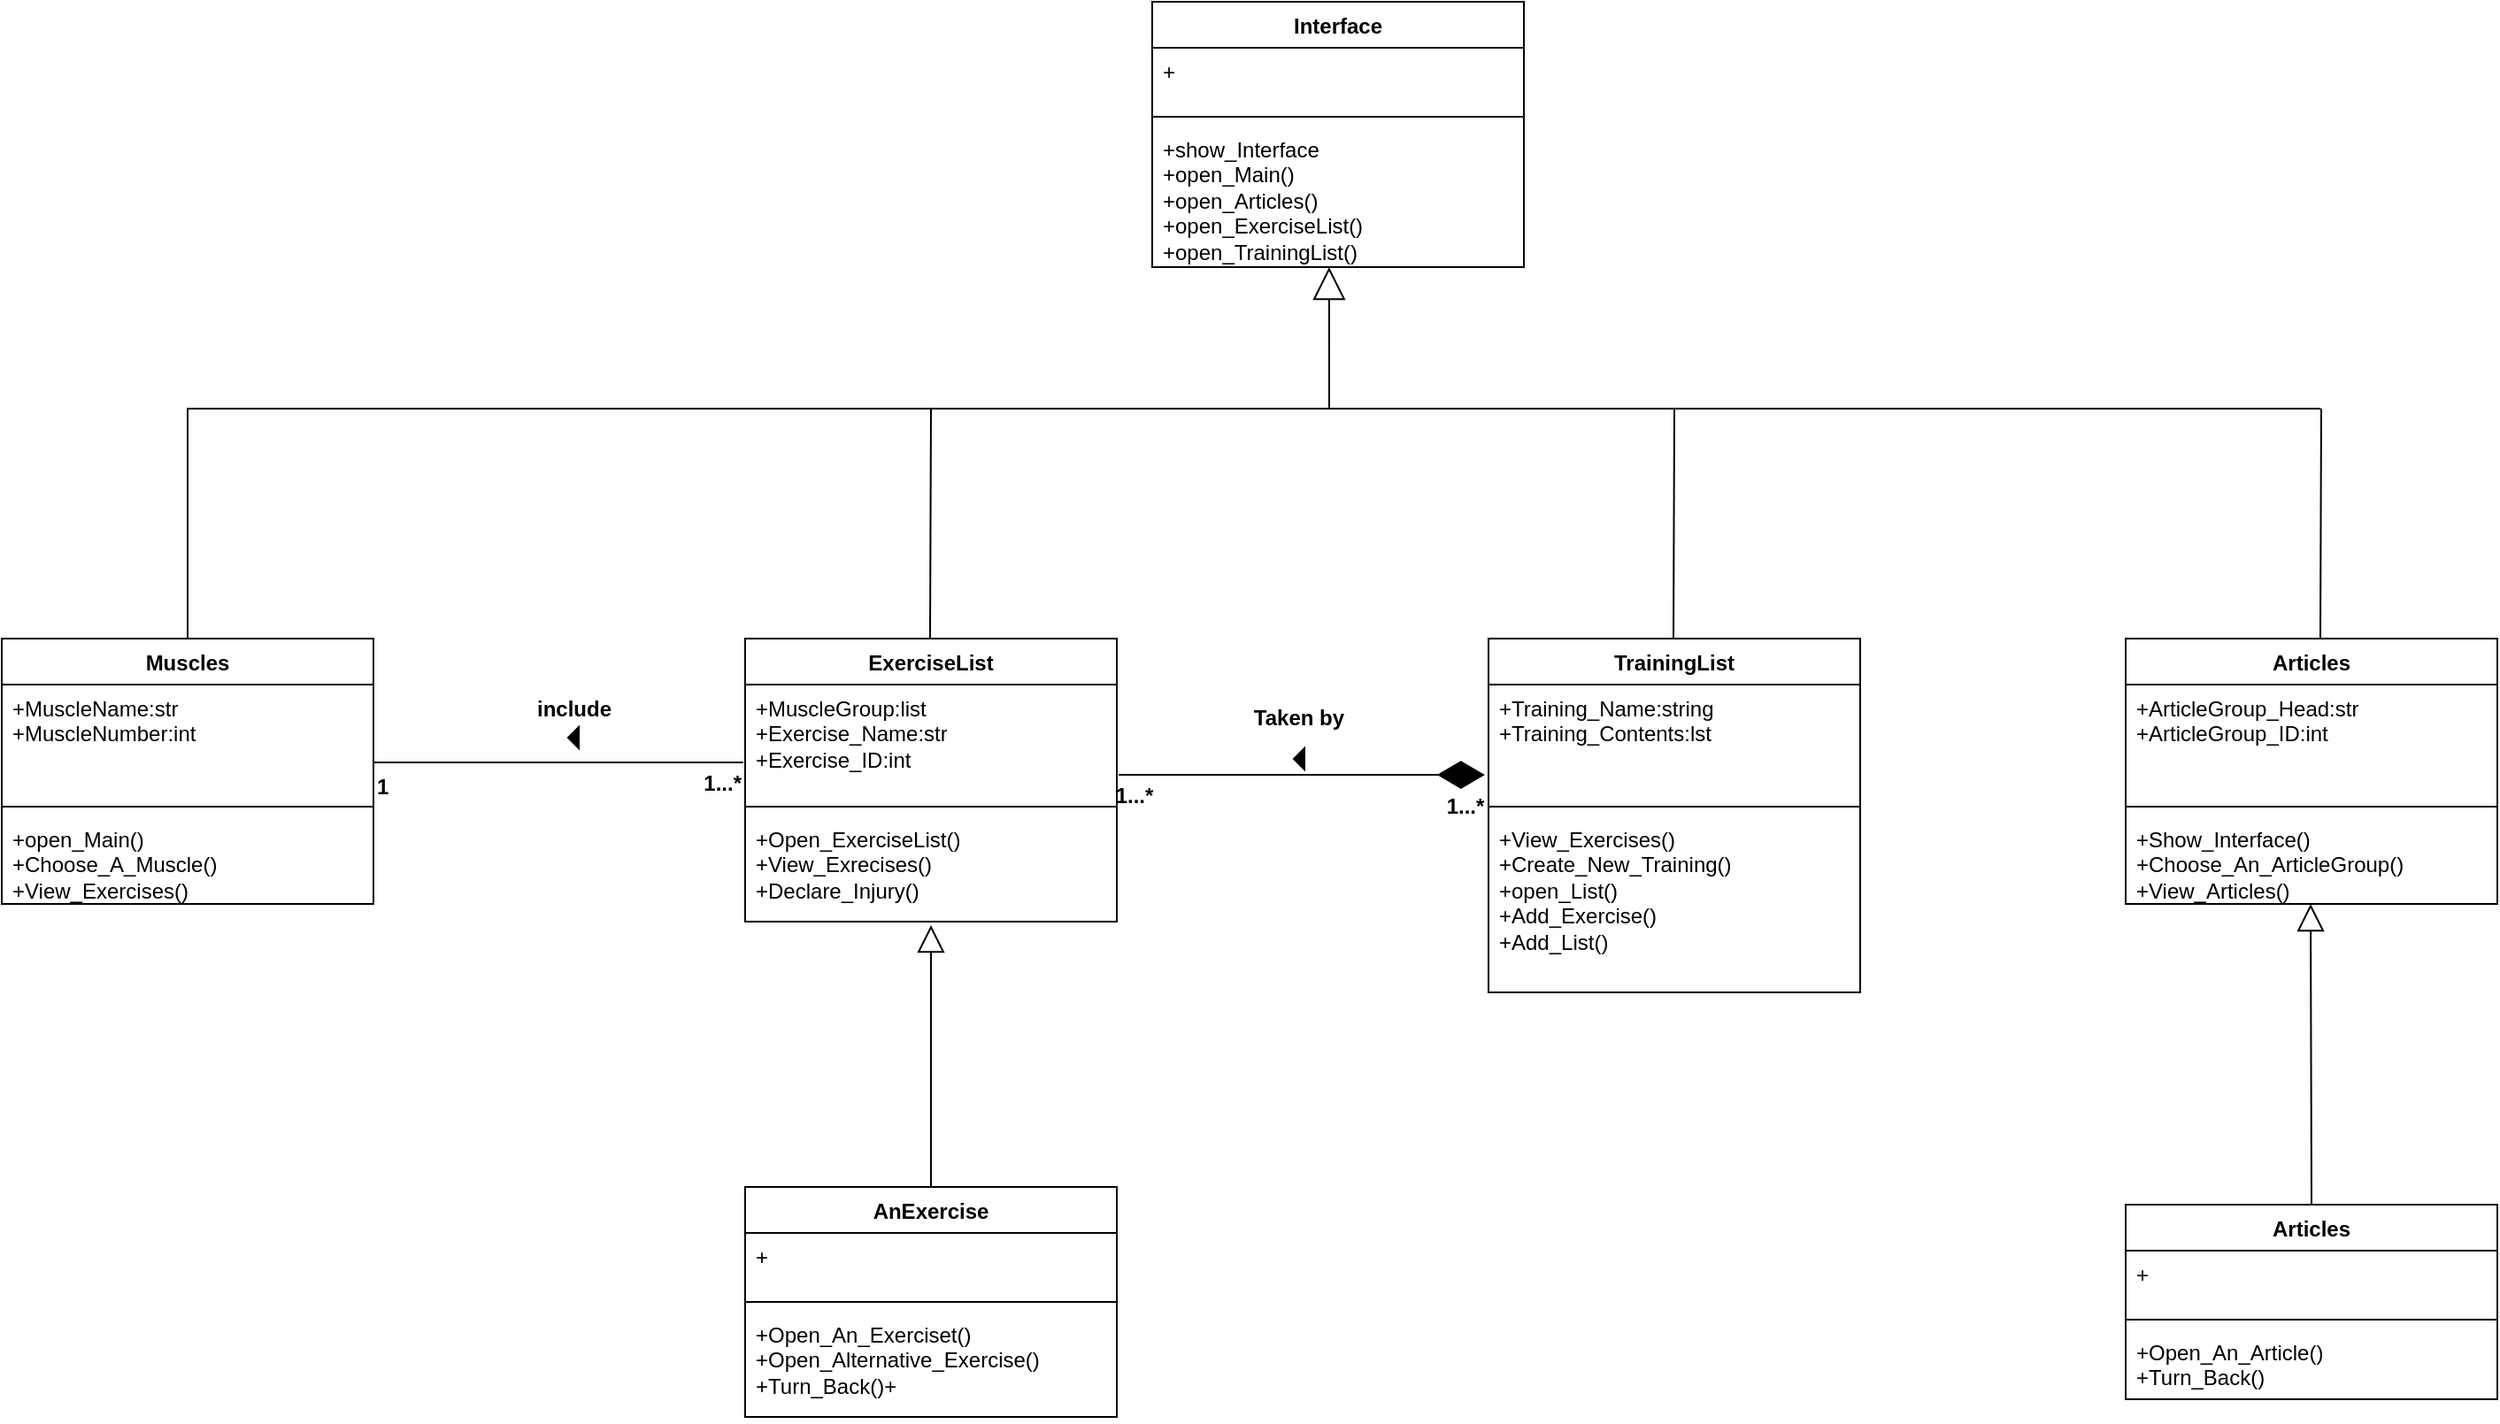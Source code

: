 <mxfile version="21.2.3">
  <diagram name="Sayfa -1" id="091_q5dTwUZiL7Eqj2wS">
    <mxGraphModel dx="1050" dy="566" grid="1" gridSize="10" guides="1" tooltips="1" connect="1" arrows="1" fold="1" page="1" pageScale="1" pageWidth="827" pageHeight="1169" math="0" shadow="0">
      <root>
        <mxCell id="0" />
        <mxCell id="1" parent="0" />
        <mxCell id="0l-_4JvOUnKm2slfc2UR-9" value="ExerciseList" style="swimlane;fontStyle=1;align=center;verticalAlign=top;childLayout=stackLayout;horizontal=1;startSize=26;horizontalStack=0;resizeParent=1;resizeParentMax=0;resizeLast=0;collapsible=1;marginBottom=0;whiteSpace=wrap;html=1;" parent="1" vertex="1">
          <mxGeometry x="450" y="360" width="210" height="160" as="geometry">
            <mxRectangle x="160" y="130" width="100" height="30" as="alternateBounds" />
          </mxGeometry>
        </mxCell>
        <mxCell id="0l-_4JvOUnKm2slfc2UR-10" value="&lt;div&gt;+MuscleGroup:list&lt;br&gt;&lt;/div&gt;&lt;div&gt;+Exercise_Name:str&lt;/div&gt;&lt;div&gt;+Exercise_ID:int&lt;br&gt;&lt;/div&gt;" style="text;strokeColor=none;fillColor=none;align=left;verticalAlign=top;spacingLeft=4;spacingRight=4;overflow=hidden;rotatable=0;points=[[0,0.5],[1,0.5]];portConstraint=eastwest;whiteSpace=wrap;html=1;" parent="0l-_4JvOUnKm2slfc2UR-9" vertex="1">
          <mxGeometry y="26" width="210" height="64" as="geometry" />
        </mxCell>
        <mxCell id="0l-_4JvOUnKm2slfc2UR-11" value="" style="line;strokeWidth=1;fillColor=none;align=left;verticalAlign=middle;spacingTop=-1;spacingLeft=3;spacingRight=3;rotatable=0;labelPosition=right;points=[];portConstraint=eastwest;strokeColor=inherit;" parent="0l-_4JvOUnKm2slfc2UR-9" vertex="1">
          <mxGeometry y="90" width="210" height="10" as="geometry" />
        </mxCell>
        <mxCell id="0l-_4JvOUnKm2slfc2UR-12" value="&lt;div&gt;+Open_ExerciseList()&lt;br&gt;&lt;/div&gt;&lt;div&gt;+View_Exrecises()&lt;/div&gt;&lt;div&gt;+Declare_Injury()&lt;/div&gt;&lt;div&gt;&lt;br&gt;&lt;/div&gt;" style="text;strokeColor=none;fillColor=none;align=left;verticalAlign=top;spacingLeft=4;spacingRight=4;overflow=hidden;rotatable=0;points=[[0,0.5],[1,0.5]];portConstraint=eastwest;whiteSpace=wrap;html=1;" parent="0l-_4JvOUnKm2slfc2UR-9" vertex="1">
          <mxGeometry y="100" width="210" height="60" as="geometry" />
        </mxCell>
        <mxCell id="0l-_4JvOUnKm2slfc2UR-13" value="TrainingList" style="swimlane;fontStyle=1;align=center;verticalAlign=top;childLayout=stackLayout;horizontal=1;startSize=26;horizontalStack=0;resizeParent=1;resizeParentMax=0;resizeLast=0;collapsible=1;marginBottom=0;whiteSpace=wrap;html=1;" parent="1" vertex="1">
          <mxGeometry x="870" y="360" width="210" height="200" as="geometry">
            <mxRectangle x="160" y="130" width="100" height="30" as="alternateBounds" />
          </mxGeometry>
        </mxCell>
        <mxCell id="0l-_4JvOUnKm2slfc2UR-14" value="&lt;div&gt;+Training_Name:string&lt;/div&gt;&lt;div&gt;+Training_Contents:lst&lt;br&gt;&lt;/div&gt;" style="text;strokeColor=none;fillColor=none;align=left;verticalAlign=top;spacingLeft=4;spacingRight=4;overflow=hidden;rotatable=0;points=[[0,0.5],[1,0.5]];portConstraint=eastwest;whiteSpace=wrap;html=1;" parent="0l-_4JvOUnKm2slfc2UR-13" vertex="1">
          <mxGeometry y="26" width="210" height="64" as="geometry" />
        </mxCell>
        <mxCell id="0l-_4JvOUnKm2slfc2UR-15" value="" style="line;strokeWidth=1;fillColor=none;align=left;verticalAlign=middle;spacingTop=-1;spacingLeft=3;spacingRight=3;rotatable=0;labelPosition=right;points=[];portConstraint=eastwest;strokeColor=inherit;" parent="0l-_4JvOUnKm2slfc2UR-13" vertex="1">
          <mxGeometry y="90" width="210" height="10" as="geometry" />
        </mxCell>
        <mxCell id="0l-_4JvOUnKm2slfc2UR-16" value="&lt;div&gt;+View_Exercises()&lt;/div&gt;&lt;div&gt;+Create_New_Training()&lt;br&gt;&lt;/div&gt;&lt;div&gt;+open_List()&lt;/div&gt;&lt;div&gt;+Add_Exercise()&lt;/div&gt;&lt;div&gt;+Add_List()&lt;br&gt;&lt;/div&gt;&lt;div&gt;&lt;br&gt;&lt;/div&gt;&lt;div&gt;&lt;br&gt;&lt;/div&gt;" style="text;strokeColor=none;fillColor=none;align=left;verticalAlign=top;spacingLeft=4;spacingRight=4;overflow=hidden;rotatable=0;points=[[0,0.5],[1,0.5]];portConstraint=eastwest;whiteSpace=wrap;html=1;" parent="0l-_4JvOUnKm2slfc2UR-13" vertex="1">
          <mxGeometry y="100" width="210" height="100" as="geometry" />
        </mxCell>
        <mxCell id="0l-_4JvOUnKm2slfc2UR-19" value="" style="endArrow=none;html=1;rounded=0;align=center;verticalAlign=top;endFill=0;labelBackgroundColor=none;entryX=-0.005;entryY=0.688;entryDx=0;entryDy=0;entryPerimeter=0;" parent="1" target="0l-_4JvOUnKm2slfc2UR-10" edge="1">
          <mxGeometry relative="1" as="geometry">
            <mxPoint x="240" y="430" as="sourcePoint" />
            <mxPoint x="510" y="600" as="targetPoint" />
          </mxGeometry>
        </mxCell>
        <mxCell id="0l-_4JvOUnKm2slfc2UR-20" value="" style="resizable=0;html=1;align=left;verticalAlign=bottom;labelBackgroundColor=none;" parent="0l-_4JvOUnKm2slfc2UR-19" connectable="0" vertex="1">
          <mxGeometry x="-1" relative="1" as="geometry" />
        </mxCell>
        <mxCell id="0l-_4JvOUnKm2slfc2UR-21" value="&lt;b&gt;1&lt;/b&gt;" style="resizable=0;html=1;align=left;verticalAlign=top;labelBackgroundColor=none;" parent="0l-_4JvOUnKm2slfc2UR-19" connectable="0" vertex="1">
          <mxGeometry x="-1" relative="1" as="geometry" />
        </mxCell>
        <mxCell id="0l-_4JvOUnKm2slfc2UR-22" value="&lt;b&gt;1...*&lt;/b&gt;" style="resizable=0;html=1;align=right;verticalAlign=bottom;labelBackgroundColor=none;" parent="0l-_4JvOUnKm2slfc2UR-19" connectable="0" vertex="1">
          <mxGeometry x="1" relative="1" as="geometry">
            <mxPoint y="20" as="offset" />
          </mxGeometry>
        </mxCell>
        <mxCell id="0l-_4JvOUnKm2slfc2UR-24" value="" style="triangle;aspect=fixed;fillColor=strokeColor;direction=west;" parent="1" vertex="1">
          <mxGeometry x="350" y="410" width="6" height="12" as="geometry" />
        </mxCell>
        <mxCell id="0l-_4JvOUnKm2slfc2UR-27" value="&lt;b&gt;include&lt;/b&gt;" style="text;html=1;strokeColor=none;fillColor=none;align=center;verticalAlign=middle;whiteSpace=wrap;rounded=0;" parent="1" vertex="1">
          <mxGeometry x="324.5" y="390" width="57" height="20" as="geometry" />
        </mxCell>
        <mxCell id="0l-_4JvOUnKm2slfc2UR-32" value="" style="triangle;aspect=fixed;fillColor=strokeColor;direction=west;" parent="1" vertex="1">
          <mxGeometry x="760" y="422" width="6" height="12" as="geometry" />
        </mxCell>
        <mxCell id="0l-_4JvOUnKm2slfc2UR-34" value="" style="endArrow=diamondThin;endFill=1;endSize=24;html=1;rounded=0;exitX=1.005;exitY=0.797;exitDx=0;exitDy=0;exitPerimeter=0;entryX=-0.01;entryY=0.797;entryDx=0;entryDy=0;entryPerimeter=0;" parent="1" source="0l-_4JvOUnKm2slfc2UR-10" target="0l-_4JvOUnKm2slfc2UR-14" edge="1">
          <mxGeometry width="160" relative="1" as="geometry">
            <mxPoint x="599.01" y="560" as="sourcePoint" />
            <mxPoint x="810" y="437" as="targetPoint" />
          </mxGeometry>
        </mxCell>
        <mxCell id="0l-_4JvOUnKm2slfc2UR-36" value="&lt;b&gt;1...*&lt;/b&gt;" style="text;html=1;strokeColor=none;fillColor=none;align=center;verticalAlign=middle;whiteSpace=wrap;rounded=0;rotation=0;" parent="1" vertex="1">
          <mxGeometry x="640" y="434" width="60" height="30" as="geometry" />
        </mxCell>
        <mxCell id="0l-_4JvOUnKm2slfc2UR-38" value="&lt;b&gt;Taken by&lt;/b&gt;" style="text;html=1;strokeColor=none;fillColor=none;align=center;verticalAlign=middle;whiteSpace=wrap;rounded=0;rotation=0;" parent="1" vertex="1">
          <mxGeometry x="733" y="390" width="60" height="30" as="geometry" />
        </mxCell>
        <mxCell id="0l-_4JvOUnKm2slfc2UR-43" value="Articles" style="swimlane;fontStyle=1;align=center;verticalAlign=top;childLayout=stackLayout;horizontal=1;startSize=26;horizontalStack=0;resizeParent=1;resizeParentMax=0;resizeLast=0;collapsible=1;marginBottom=0;whiteSpace=wrap;html=1;" parent="1" vertex="1">
          <mxGeometry x="1230" y="360" width="210" height="150" as="geometry">
            <mxRectangle x="160" y="130" width="100" height="30" as="alternateBounds" />
          </mxGeometry>
        </mxCell>
        <mxCell id="0l-_4JvOUnKm2slfc2UR-44" value="&lt;div&gt;+ArticleGroup_Head:str&lt;/div&gt;&lt;div&gt;+ArticleGroup_ID:int&lt;br&gt;&lt;/div&gt;" style="text;strokeColor=none;fillColor=none;align=left;verticalAlign=top;spacingLeft=4;spacingRight=4;overflow=hidden;rotatable=0;points=[[0,0.5],[1,0.5]];portConstraint=eastwest;whiteSpace=wrap;html=1;" parent="0l-_4JvOUnKm2slfc2UR-43" vertex="1">
          <mxGeometry y="26" width="210" height="64" as="geometry" />
        </mxCell>
        <mxCell id="0l-_4JvOUnKm2slfc2UR-45" value="" style="line;strokeWidth=1;fillColor=none;align=left;verticalAlign=middle;spacingTop=-1;spacingLeft=3;spacingRight=3;rotatable=0;labelPosition=right;points=[];portConstraint=eastwest;strokeColor=inherit;" parent="0l-_4JvOUnKm2slfc2UR-43" vertex="1">
          <mxGeometry y="90" width="210" height="10" as="geometry" />
        </mxCell>
        <mxCell id="0l-_4JvOUnKm2slfc2UR-46" value="&lt;div&gt;+Show_Interface()&lt;/div&gt;&lt;div&gt;+Choose_An_ArticleGroup()&lt;br&gt;&lt;/div&gt;+View_Articles()" style="text;strokeColor=none;fillColor=none;align=left;verticalAlign=top;spacingLeft=4;spacingRight=4;overflow=hidden;rotatable=0;points=[[0,0.5],[1,0.5]];portConstraint=eastwest;whiteSpace=wrap;html=1;" parent="0l-_4JvOUnKm2slfc2UR-43" vertex="1">
          <mxGeometry y="100" width="210" height="50" as="geometry" />
        </mxCell>
        <mxCell id="0l-_4JvOUnKm2slfc2UR-47" value="&lt;b&gt;1...*&lt;/b&gt;" style="text;html=1;strokeColor=none;fillColor=none;align=center;verticalAlign=middle;whiteSpace=wrap;rounded=0;rotation=0;" parent="1" vertex="1">
          <mxGeometry x="827" y="440" width="60" height="30" as="geometry" />
        </mxCell>
        <mxCell id="0l-_4JvOUnKm2slfc2UR-49" value="&lt;div&gt;Interface&lt;/div&gt;&lt;div&gt;&lt;br&gt;&lt;/div&gt;" style="swimlane;fontStyle=1;align=center;verticalAlign=top;childLayout=stackLayout;horizontal=1;startSize=26;horizontalStack=0;resizeParent=1;resizeParentMax=0;resizeLast=0;collapsible=1;marginBottom=0;whiteSpace=wrap;html=1;" parent="1" vertex="1">
          <mxGeometry x="680" width="210" height="150" as="geometry">
            <mxRectangle x="160" y="130" width="100" height="30" as="alternateBounds" />
          </mxGeometry>
        </mxCell>
        <mxCell id="0l-_4JvOUnKm2slfc2UR-50" value="+" style="text;strokeColor=none;fillColor=none;align=left;verticalAlign=top;spacingLeft=4;spacingRight=4;overflow=hidden;rotatable=0;points=[[0,0.5],[1,0.5]];portConstraint=eastwest;whiteSpace=wrap;html=1;" parent="0l-_4JvOUnKm2slfc2UR-49" vertex="1">
          <mxGeometry y="26" width="210" height="34" as="geometry" />
        </mxCell>
        <mxCell id="0l-_4JvOUnKm2slfc2UR-51" value="" style="line;strokeWidth=1;fillColor=none;align=left;verticalAlign=middle;spacingTop=-1;spacingLeft=3;spacingRight=3;rotatable=0;labelPosition=right;points=[];portConstraint=eastwest;strokeColor=inherit;" parent="0l-_4JvOUnKm2slfc2UR-49" vertex="1">
          <mxGeometry y="60" width="210" height="10" as="geometry" />
        </mxCell>
        <mxCell id="0l-_4JvOUnKm2slfc2UR-52" value="&lt;div&gt;+show_Interface&lt;br&gt;&lt;/div&gt;&lt;div&gt;+open_Main()&lt;/div&gt;&lt;div&gt;+open_Articles()&lt;/div&gt;&lt;div&gt;+open_ExerciseList()&lt;/div&gt;&lt;div&gt;+open_TrainingList()&lt;br&gt;&lt;/div&gt;" style="text;strokeColor=none;fillColor=none;align=left;verticalAlign=top;spacingLeft=4;spacingRight=4;overflow=hidden;rotatable=0;points=[[0,0.5],[1,0.5]];portConstraint=eastwest;whiteSpace=wrap;html=1;" parent="0l-_4JvOUnKm2slfc2UR-49" vertex="1">
          <mxGeometry y="70" width="210" height="80" as="geometry" />
        </mxCell>
        <mxCell id="0l-_4JvOUnKm2slfc2UR-55" value="" style="endArrow=block;endSize=16;endFill=0;html=1;rounded=0;edgeStyle=orthogonalEdgeStyle;exitX=0.5;exitY=0;exitDx=0;exitDy=0;entryX=0.476;entryY=1;entryDx=0;entryDy=0;entryPerimeter=0;" parent="1" source="PPzxY8XtM9JV-CpDhWuA-1" target="0l-_4JvOUnKm2slfc2UR-52" edge="1">
          <mxGeometry width="160" relative="1" as="geometry">
            <mxPoint x="130" y="350" as="sourcePoint" />
            <mxPoint x="590" y="160" as="targetPoint" />
            <Array as="points">
              <mxPoint x="135" y="230" />
              <mxPoint x="780" y="230" />
            </Array>
          </mxGeometry>
        </mxCell>
        <mxCell id="0l-_4JvOUnKm2slfc2UR-56" value="" style="endArrow=none;html=1;rounded=0;" parent="1" edge="1">
          <mxGeometry relative="1" as="geometry">
            <mxPoint x="1340" y="230" as="sourcePoint" />
            <mxPoint x="590" y="230" as="targetPoint" />
          </mxGeometry>
        </mxCell>
        <mxCell id="0l-_4JvOUnKm2slfc2UR-58" value="" style="endArrow=none;html=1;rounded=0;exitX=0.5;exitY=0;exitDx=0;exitDy=0;" parent="1" edge="1">
          <mxGeometry relative="1" as="geometry">
            <mxPoint x="554.5" y="360" as="sourcePoint" />
            <mxPoint x="555" y="230" as="targetPoint" />
          </mxGeometry>
        </mxCell>
        <mxCell id="0l-_4JvOUnKm2slfc2UR-59" value="" style="endArrow=none;html=1;rounded=0;exitX=0.5;exitY=0;exitDx=0;exitDy=0;" parent="1" edge="1">
          <mxGeometry relative="1" as="geometry">
            <mxPoint x="974.5" y="360" as="sourcePoint" />
            <mxPoint x="975" y="230" as="targetPoint" />
          </mxGeometry>
        </mxCell>
        <mxCell id="0l-_4JvOUnKm2slfc2UR-60" value="" style="endArrow=none;html=1;rounded=0;exitX=0.5;exitY=0;exitDx=0;exitDy=0;" parent="1" edge="1">
          <mxGeometry relative="1" as="geometry">
            <mxPoint x="1340" y="360" as="sourcePoint" />
            <mxPoint x="1340.5" y="230" as="targetPoint" />
          </mxGeometry>
        </mxCell>
        <mxCell id="0l-_4JvOUnKm2slfc2UR-65" style="edgeStyle=none;rounded=0;orthogonalLoop=1;jettySize=auto;html=1;entryX=0.5;entryY=1.033;entryDx=0;entryDy=0;entryPerimeter=0;endArrow=block;endFill=0;endSize=13;" parent="1" source="0l-_4JvOUnKm2slfc2UR-61" target="0l-_4JvOUnKm2slfc2UR-12" edge="1">
          <mxGeometry relative="1" as="geometry" />
        </mxCell>
        <mxCell id="0l-_4JvOUnKm2slfc2UR-61" value="AnExercise" style="swimlane;fontStyle=1;align=center;verticalAlign=top;childLayout=stackLayout;horizontal=1;startSize=26;horizontalStack=0;resizeParent=1;resizeParentMax=0;resizeLast=0;collapsible=1;marginBottom=0;whiteSpace=wrap;html=1;" parent="1" vertex="1">
          <mxGeometry x="450" y="670" width="210" height="130" as="geometry">
            <mxRectangle x="160" y="130" width="100" height="30" as="alternateBounds" />
          </mxGeometry>
        </mxCell>
        <mxCell id="0l-_4JvOUnKm2slfc2UR-62" value="+" style="text;strokeColor=none;fillColor=none;align=left;verticalAlign=top;spacingLeft=4;spacingRight=4;overflow=hidden;rotatable=0;points=[[0,0.5],[1,0.5]];portConstraint=eastwest;whiteSpace=wrap;html=1;" parent="0l-_4JvOUnKm2slfc2UR-61" vertex="1">
          <mxGeometry y="26" width="210" height="34" as="geometry" />
        </mxCell>
        <mxCell id="0l-_4JvOUnKm2slfc2UR-63" value="" style="line;strokeWidth=1;fillColor=none;align=left;verticalAlign=middle;spacingTop=-1;spacingLeft=3;spacingRight=3;rotatable=0;labelPosition=right;points=[];portConstraint=eastwest;strokeColor=inherit;" parent="0l-_4JvOUnKm2slfc2UR-61" vertex="1">
          <mxGeometry y="60" width="210" height="10" as="geometry" />
        </mxCell>
        <mxCell id="0l-_4JvOUnKm2slfc2UR-64" value="&lt;div&gt;+Open_An_Exerciset()&lt;/div&gt;&lt;div&gt;+Open_Alternative_Exercise()&lt;/div&gt;+Turn_Back()+" style="text;strokeColor=none;fillColor=none;align=left;verticalAlign=top;spacingLeft=4;spacingRight=4;overflow=hidden;rotatable=0;points=[[0,0.5],[1,0.5]];portConstraint=eastwest;whiteSpace=wrap;html=1;" parent="0l-_4JvOUnKm2slfc2UR-61" vertex="1">
          <mxGeometry y="70" width="210" height="60" as="geometry" />
        </mxCell>
        <mxCell id="PPzxY8XtM9JV-CpDhWuA-1" value="Muscles" style="swimlane;fontStyle=1;align=center;verticalAlign=top;childLayout=stackLayout;horizontal=1;startSize=26;horizontalStack=0;resizeParent=1;resizeParentMax=0;resizeLast=0;collapsible=1;marginBottom=0;whiteSpace=wrap;html=1;" vertex="1" parent="1">
          <mxGeometry x="30" y="360" width="210" height="150" as="geometry">
            <mxRectangle x="160" y="130" width="100" height="30" as="alternateBounds" />
          </mxGeometry>
        </mxCell>
        <mxCell id="PPzxY8XtM9JV-CpDhWuA-2" value="&lt;div&gt;+MuscleName:str&lt;/div&gt;&lt;div&gt;+MuscleNumber:int&lt;/div&gt;&lt;div&gt;&lt;br&gt;&lt;/div&gt;" style="text;strokeColor=none;fillColor=none;align=left;verticalAlign=top;spacingLeft=4;spacingRight=4;overflow=hidden;rotatable=0;points=[[0,0.5],[1,0.5]];portConstraint=eastwest;whiteSpace=wrap;html=1;" vertex="1" parent="PPzxY8XtM9JV-CpDhWuA-1">
          <mxGeometry y="26" width="210" height="64" as="geometry" />
        </mxCell>
        <mxCell id="PPzxY8XtM9JV-CpDhWuA-3" value="" style="line;strokeWidth=1;fillColor=none;align=left;verticalAlign=middle;spacingTop=-1;spacingLeft=3;spacingRight=3;rotatable=0;labelPosition=right;points=[];portConstraint=eastwest;strokeColor=inherit;" vertex="1" parent="PPzxY8XtM9JV-CpDhWuA-1">
          <mxGeometry y="90" width="210" height="10" as="geometry" />
        </mxCell>
        <mxCell id="PPzxY8XtM9JV-CpDhWuA-4" value="&lt;div&gt;+open_Main()&lt;/div&gt;&lt;div&gt;+Choose_A_Muscle()&lt;br&gt;&lt;/div&gt;+View_Exercises()" style="text;strokeColor=none;fillColor=none;align=left;verticalAlign=top;spacingLeft=4;spacingRight=4;overflow=hidden;rotatable=0;points=[[0,0.5],[1,0.5]];portConstraint=eastwest;whiteSpace=wrap;html=1;" vertex="1" parent="PPzxY8XtM9JV-CpDhWuA-1">
          <mxGeometry y="100" width="210" height="50" as="geometry" />
        </mxCell>
        <mxCell id="PPzxY8XtM9JV-CpDhWuA-5" value="Articles" style="swimlane;fontStyle=1;align=center;verticalAlign=top;childLayout=stackLayout;horizontal=1;startSize=26;horizontalStack=0;resizeParent=1;resizeParentMax=0;resizeLast=0;collapsible=1;marginBottom=0;whiteSpace=wrap;html=1;" vertex="1" parent="1">
          <mxGeometry x="1230" y="680" width="210" height="110" as="geometry">
            <mxRectangle x="160" y="130" width="100" height="30" as="alternateBounds" />
          </mxGeometry>
        </mxCell>
        <mxCell id="PPzxY8XtM9JV-CpDhWuA-6" value="+" style="text;strokeColor=none;fillColor=none;align=left;verticalAlign=top;spacingLeft=4;spacingRight=4;overflow=hidden;rotatable=0;points=[[0,0.5],[1,0.5]];portConstraint=eastwest;whiteSpace=wrap;html=1;" vertex="1" parent="PPzxY8XtM9JV-CpDhWuA-5">
          <mxGeometry y="26" width="210" height="34" as="geometry" />
        </mxCell>
        <mxCell id="PPzxY8XtM9JV-CpDhWuA-7" value="" style="line;strokeWidth=1;fillColor=none;align=left;verticalAlign=middle;spacingTop=-1;spacingLeft=3;spacingRight=3;rotatable=0;labelPosition=right;points=[];portConstraint=eastwest;strokeColor=inherit;" vertex="1" parent="PPzxY8XtM9JV-CpDhWuA-5">
          <mxGeometry y="60" width="210" height="10" as="geometry" />
        </mxCell>
        <mxCell id="PPzxY8XtM9JV-CpDhWuA-8" value="&lt;div&gt;+Open_An_Article()&lt;/div&gt;&lt;div&gt;+Turn_Back()&lt;br&gt;&lt;/div&gt;" style="text;strokeColor=none;fillColor=none;align=left;verticalAlign=top;spacingLeft=4;spacingRight=4;overflow=hidden;rotatable=0;points=[[0,0.5],[1,0.5]];portConstraint=eastwest;whiteSpace=wrap;html=1;" vertex="1" parent="PPzxY8XtM9JV-CpDhWuA-5">
          <mxGeometry y="70" width="210" height="40" as="geometry" />
        </mxCell>
        <mxCell id="PPzxY8XtM9JV-CpDhWuA-9" style="edgeStyle=none;rounded=0;orthogonalLoop=1;jettySize=auto;html=1;entryX=0.5;entryY=1.033;entryDx=0;entryDy=0;entryPerimeter=0;endArrow=block;endFill=0;endSize=13;exitX=0.5;exitY=0;exitDx=0;exitDy=0;" edge="1" parent="1" source="PPzxY8XtM9JV-CpDhWuA-5">
          <mxGeometry relative="1" as="geometry">
            <mxPoint x="1334.5" y="658" as="sourcePoint" />
            <mxPoint x="1334.5" y="510" as="targetPoint" />
          </mxGeometry>
        </mxCell>
      </root>
    </mxGraphModel>
  </diagram>
</mxfile>
